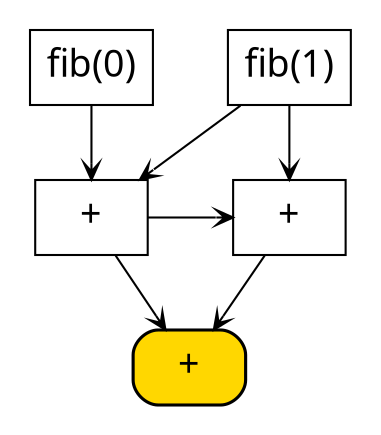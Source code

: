 digraph "STEP1"
{
  overlap = false;
  splines = true;
  ranksep = 0.5;
  graph [pad="0.2"; nodesep="0.5"];
  edge [arrowhead=vee,arrowsize=0.8];


  node [shape=box,fontname="SF Mono",fontsize=18];

  {node [shape=box,label="+",fillcolor=gold,penwidth=1.5,style="filled,rounded",shape=box,margin="0.1,0.1"] "fib_4"}
  {node [shape=box,label="+",group=B] "fib_3"}
  {node [shape=box,label="+",group=A] "fib_2"}
  {node [shape=box,label="fib(1)",group=B] "fib_1"}
  {node [shape=box,label="fib(0)",group=A] "fib_0"}

  {rank = sink; "fib_4"}
  {rank = source; "fib_0"; "fib_1"}
  {rank = same; "fib_2"; "fib_3"}

  "fib_3" -> "fib_4";
  "fib_2" -> "fib_4";
  "fib_2" -> "fib_3";
  "fib_1" -> "fib_3";
  "fib_1" -> "fib_2";
  "fib_0" -> "fib_2";
}
